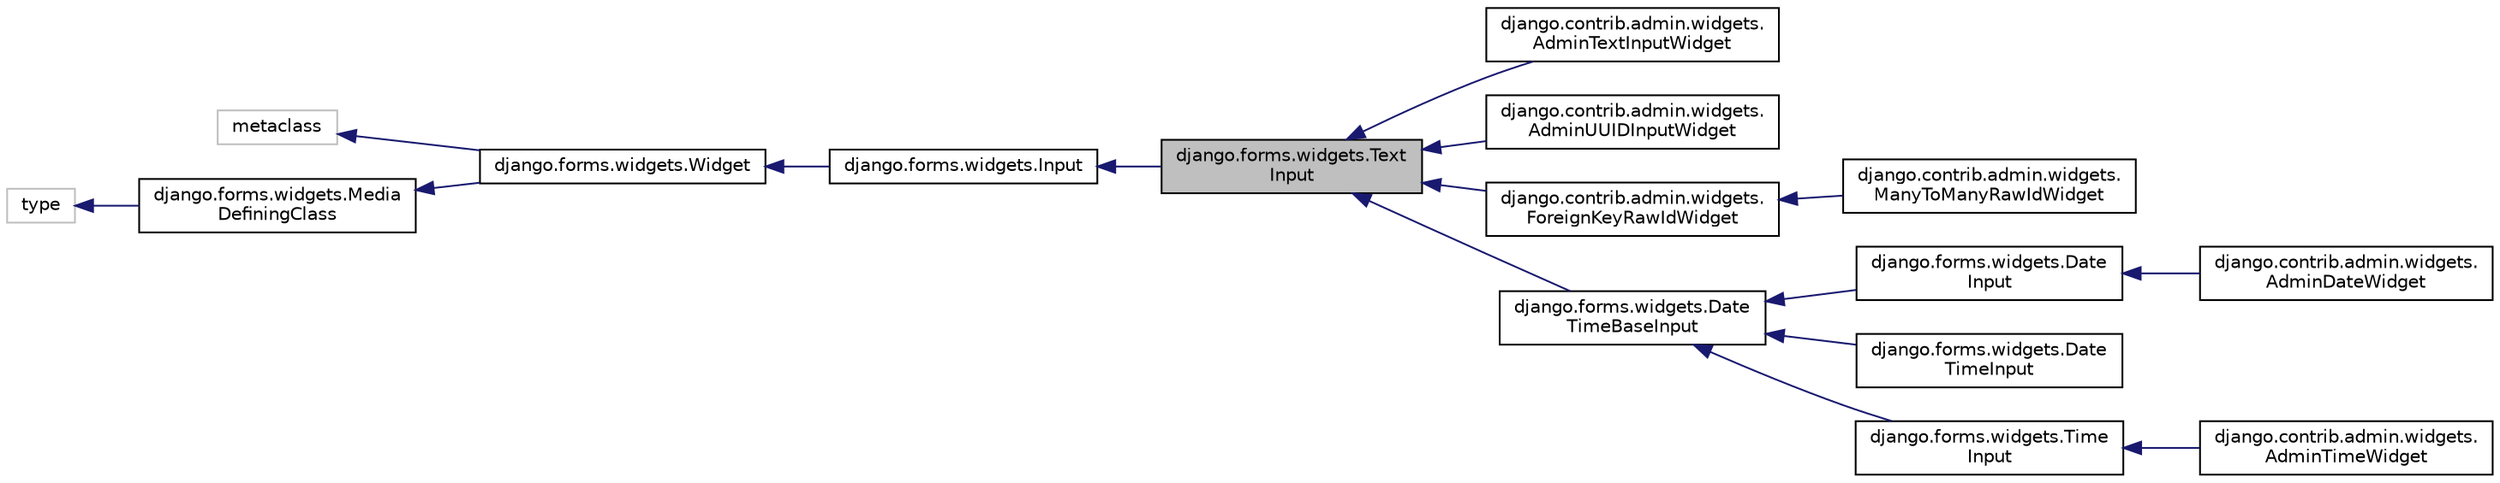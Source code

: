 digraph "django.forms.widgets.TextInput"
{
 // LATEX_PDF_SIZE
  edge [fontname="Helvetica",fontsize="10",labelfontname="Helvetica",labelfontsize="10"];
  node [fontname="Helvetica",fontsize="10",shape=record];
  rankdir="LR";
  Node1 [label="django.forms.widgets.Text\lInput",height=0.2,width=0.4,color="black", fillcolor="grey75", style="filled", fontcolor="black",tooltip=" "];
  Node2 -> Node1 [dir="back",color="midnightblue",fontsize="10",style="solid",fontname="Helvetica"];
  Node2 [label="django.forms.widgets.Input",height=0.2,width=0.4,color="black", fillcolor="white", style="filled",URL="$d5/da0/classdjango_1_1forms_1_1widgets_1_1_input.html",tooltip=" "];
  Node3 -> Node2 [dir="back",color="midnightblue",fontsize="10",style="solid",fontname="Helvetica"];
  Node3 [label="django.forms.widgets.Widget",height=0.2,width=0.4,color="black", fillcolor="white", style="filled",URL="$d4/d5e/classdjango_1_1forms_1_1widgets_1_1_widget.html",tooltip=" "];
  Node4 -> Node3 [dir="back",color="midnightblue",fontsize="10",style="solid",fontname="Helvetica"];
  Node4 [label="metaclass",height=0.2,width=0.4,color="grey75", fillcolor="white", style="filled",tooltip=" "];
  Node5 -> Node3 [dir="back",color="midnightblue",fontsize="10",style="solid",fontname="Helvetica"];
  Node5 [label="django.forms.widgets.Media\lDefiningClass",height=0.2,width=0.4,color="black", fillcolor="white", style="filled",URL="$de/d5f/classdjango_1_1forms_1_1widgets_1_1_media_defining_class.html",tooltip=" "];
  Node6 -> Node5 [dir="back",color="midnightblue",fontsize="10",style="solid",fontname="Helvetica"];
  Node6 [label="type",height=0.2,width=0.4,color="grey75", fillcolor="white", style="filled",tooltip=" "];
  Node1 -> Node7 [dir="back",color="midnightblue",fontsize="10",style="solid",fontname="Helvetica"];
  Node7 [label="django.contrib.admin.widgets.\lAdminTextInputWidget",height=0.2,width=0.4,color="black", fillcolor="white", style="filled",URL="$d8/d6e/classdjango_1_1contrib_1_1admin_1_1widgets_1_1_admin_text_input_widget.html",tooltip=" "];
  Node1 -> Node8 [dir="back",color="midnightblue",fontsize="10",style="solid",fontname="Helvetica"];
  Node8 [label="django.contrib.admin.widgets.\lAdminUUIDInputWidget",height=0.2,width=0.4,color="black", fillcolor="white", style="filled",URL="$dd/df1/classdjango_1_1contrib_1_1admin_1_1widgets_1_1_admin_u_u_i_d_input_widget.html",tooltip=" "];
  Node1 -> Node9 [dir="back",color="midnightblue",fontsize="10",style="solid",fontname="Helvetica"];
  Node9 [label="django.contrib.admin.widgets.\lForeignKeyRawIdWidget",height=0.2,width=0.4,color="black", fillcolor="white", style="filled",URL="$db/d0b/classdjango_1_1contrib_1_1admin_1_1widgets_1_1_foreign_key_raw_id_widget.html",tooltip=" "];
  Node9 -> Node10 [dir="back",color="midnightblue",fontsize="10",style="solid",fontname="Helvetica"];
  Node10 [label="django.contrib.admin.widgets.\lManyToManyRawIdWidget",height=0.2,width=0.4,color="black", fillcolor="white", style="filled",URL="$d4/d57/classdjango_1_1contrib_1_1admin_1_1widgets_1_1_many_to_many_raw_id_widget.html",tooltip=" "];
  Node1 -> Node11 [dir="back",color="midnightblue",fontsize="10",style="solid",fontname="Helvetica"];
  Node11 [label="django.forms.widgets.Date\lTimeBaseInput",height=0.2,width=0.4,color="black", fillcolor="white", style="filled",URL="$df/d20/classdjango_1_1forms_1_1widgets_1_1_date_time_base_input.html",tooltip=" "];
  Node11 -> Node12 [dir="back",color="midnightblue",fontsize="10",style="solid",fontname="Helvetica"];
  Node12 [label="django.forms.widgets.Date\lInput",height=0.2,width=0.4,color="black", fillcolor="white", style="filled",URL="$d1/dfd/classdjango_1_1forms_1_1widgets_1_1_date_input.html",tooltip=" "];
  Node12 -> Node13 [dir="back",color="midnightblue",fontsize="10",style="solid",fontname="Helvetica"];
  Node13 [label="django.contrib.admin.widgets.\lAdminDateWidget",height=0.2,width=0.4,color="black", fillcolor="white", style="filled",URL="$d2/d6a/classdjango_1_1contrib_1_1admin_1_1widgets_1_1_admin_date_widget.html",tooltip=" "];
  Node11 -> Node14 [dir="back",color="midnightblue",fontsize="10",style="solid",fontname="Helvetica"];
  Node14 [label="django.forms.widgets.Date\lTimeInput",height=0.2,width=0.4,color="black", fillcolor="white", style="filled",URL="$db/d0f/classdjango_1_1forms_1_1widgets_1_1_date_time_input.html",tooltip=" "];
  Node11 -> Node15 [dir="back",color="midnightblue",fontsize="10",style="solid",fontname="Helvetica"];
  Node15 [label="django.forms.widgets.Time\lInput",height=0.2,width=0.4,color="black", fillcolor="white", style="filled",URL="$d1/d4b/classdjango_1_1forms_1_1widgets_1_1_time_input.html",tooltip=" "];
  Node15 -> Node16 [dir="back",color="midnightblue",fontsize="10",style="solid",fontname="Helvetica"];
  Node16 [label="django.contrib.admin.widgets.\lAdminTimeWidget",height=0.2,width=0.4,color="black", fillcolor="white", style="filled",URL="$dd/d28/classdjango_1_1contrib_1_1admin_1_1widgets_1_1_admin_time_widget.html",tooltip=" "];
}
